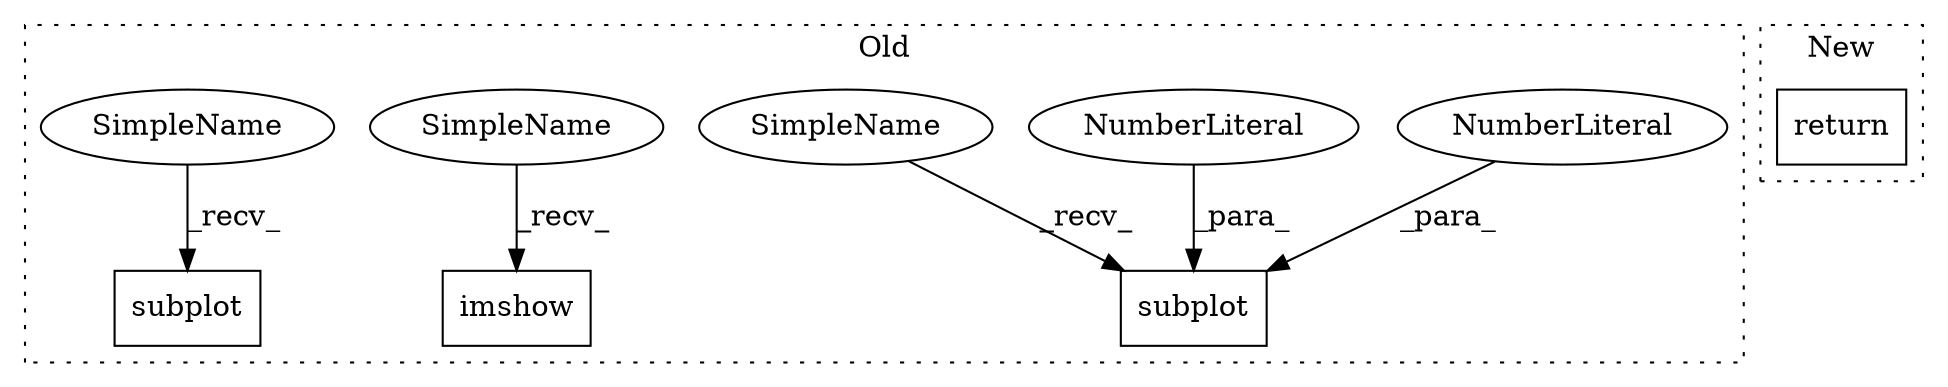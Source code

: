 digraph G {
subgraph cluster0 {
1 [label="subplot" a="32" s="8087,8100" l="8,1" shape="box"];
3 [label="NumberLiteral" a="34" s="8095" l="1" shape="ellipse"];
4 [label="subplot" a="32" s="8189,8202" l="8,1" shape="box"];
5 [label="NumberLiteral" a="34" s="8099" l="1" shape="ellipse"];
6 [label="imshow" a="32" s="8228,8253" l="7,1" shape="box"];
7 [label="SimpleName" a="42" s="8083" l="3" shape="ellipse"];
8 [label="SimpleName" a="42" s="8224" l="3" shape="ellipse"];
9 [label="SimpleName" a="42" s="8185" l="3" shape="ellipse"];
label = "Old";
style="dotted";
}
subgraph cluster1 {
2 [label="return" a="41" s="8231" l="7" shape="box"];
label = "New";
style="dotted";
}
3 -> 1 [label="_para_"];
5 -> 1 [label="_para_"];
7 -> 1 [label="_recv_"];
8 -> 6 [label="_recv_"];
9 -> 4 [label="_recv_"];
}